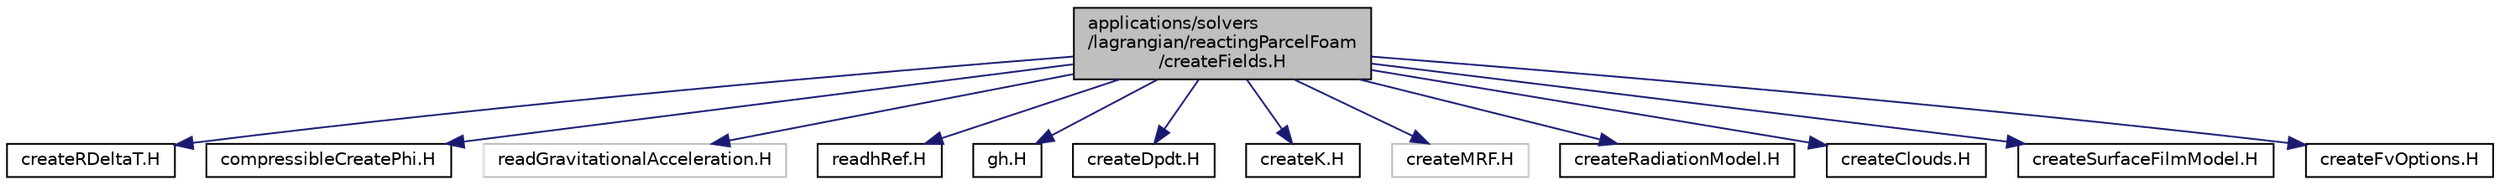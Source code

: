 digraph "applications/solvers/lagrangian/reactingParcelFoam/createFields.H"
{
  bgcolor="transparent";
  edge [fontname="Helvetica",fontsize="10",labelfontname="Helvetica",labelfontsize="10"];
  node [fontname="Helvetica",fontsize="10",shape=record];
  Node1 [label="applications/solvers\l/lagrangian/reactingParcelFoam\l/createFields.H",height=0.2,width=0.4,color="black", fillcolor="grey75", style="filled" fontcolor="black"];
  Node1 -> Node2 [color="midnightblue",fontsize="10",style="solid",fontname="Helvetica"];
  Node2 [label="createRDeltaT.H",height=0.2,width=0.4,color="black",URL="$createRDeltaT_8H.html"];
  Node1 -> Node3 [color="midnightblue",fontsize="10",style="solid",fontname="Helvetica"];
  Node3 [label="compressibleCreatePhi.H",height=0.2,width=0.4,color="black",URL="$compressibleCreatePhi_8H.html",tooltip="Creates and initialises the face-flux field phi. "];
  Node1 -> Node4 [color="midnightblue",fontsize="10",style="solid",fontname="Helvetica"];
  Node4 [label="readGravitationalAcceleration.H",height=0.2,width=0.4,color="grey75"];
  Node1 -> Node5 [color="midnightblue",fontsize="10",style="solid",fontname="Helvetica"];
  Node5 [label="readhRef.H",height=0.2,width=0.4,color="black",URL="$readhRef_8H.html"];
  Node1 -> Node6 [color="midnightblue",fontsize="10",style="solid",fontname="Helvetica"];
  Node6 [label="gh.H",height=0.2,width=0.4,color="black",URL="$gh_8H.html"];
  Node1 -> Node7 [color="midnightblue",fontsize="10",style="solid",fontname="Helvetica"];
  Node7 [label="createDpdt.H",height=0.2,width=0.4,color="black",URL="$createDpdt_8H.html"];
  Node1 -> Node8 [color="midnightblue",fontsize="10",style="solid",fontname="Helvetica"];
  Node8 [label="createK.H",height=0.2,width=0.4,color="black",URL="$createK_8H.html"];
  Node1 -> Node9 [color="midnightblue",fontsize="10",style="solid",fontname="Helvetica"];
  Node9 [label="createMRF.H",height=0.2,width=0.4,color="grey75"];
  Node1 -> Node10 [color="midnightblue",fontsize="10",style="solid",fontname="Helvetica"];
  Node10 [label="createRadiationModel.H",height=0.2,width=0.4,color="black",URL="$createRadiationModel_8H.html"];
  Node1 -> Node11 [color="midnightblue",fontsize="10",style="solid",fontname="Helvetica"];
  Node11 [label="createClouds.H",height=0.2,width=0.4,color="black",URL="$lagrangian_2reactingParcelFoam_2createClouds_8H.html"];
  Node1 -> Node12 [color="midnightblue",fontsize="10",style="solid",fontname="Helvetica"];
  Node12 [label="createSurfaceFilmModel.H",height=0.2,width=0.4,color="black",URL="$lagrangian_2reactingParcelFoam_2createSurfaceFilmModel_8H.html"];
  Node1 -> Node13 [color="midnightblue",fontsize="10",style="solid",fontname="Helvetica"];
  Node13 [label="createFvOptions.H",height=0.2,width=0.4,color="black",URL="$createFvOptions_8H.html"];
}
